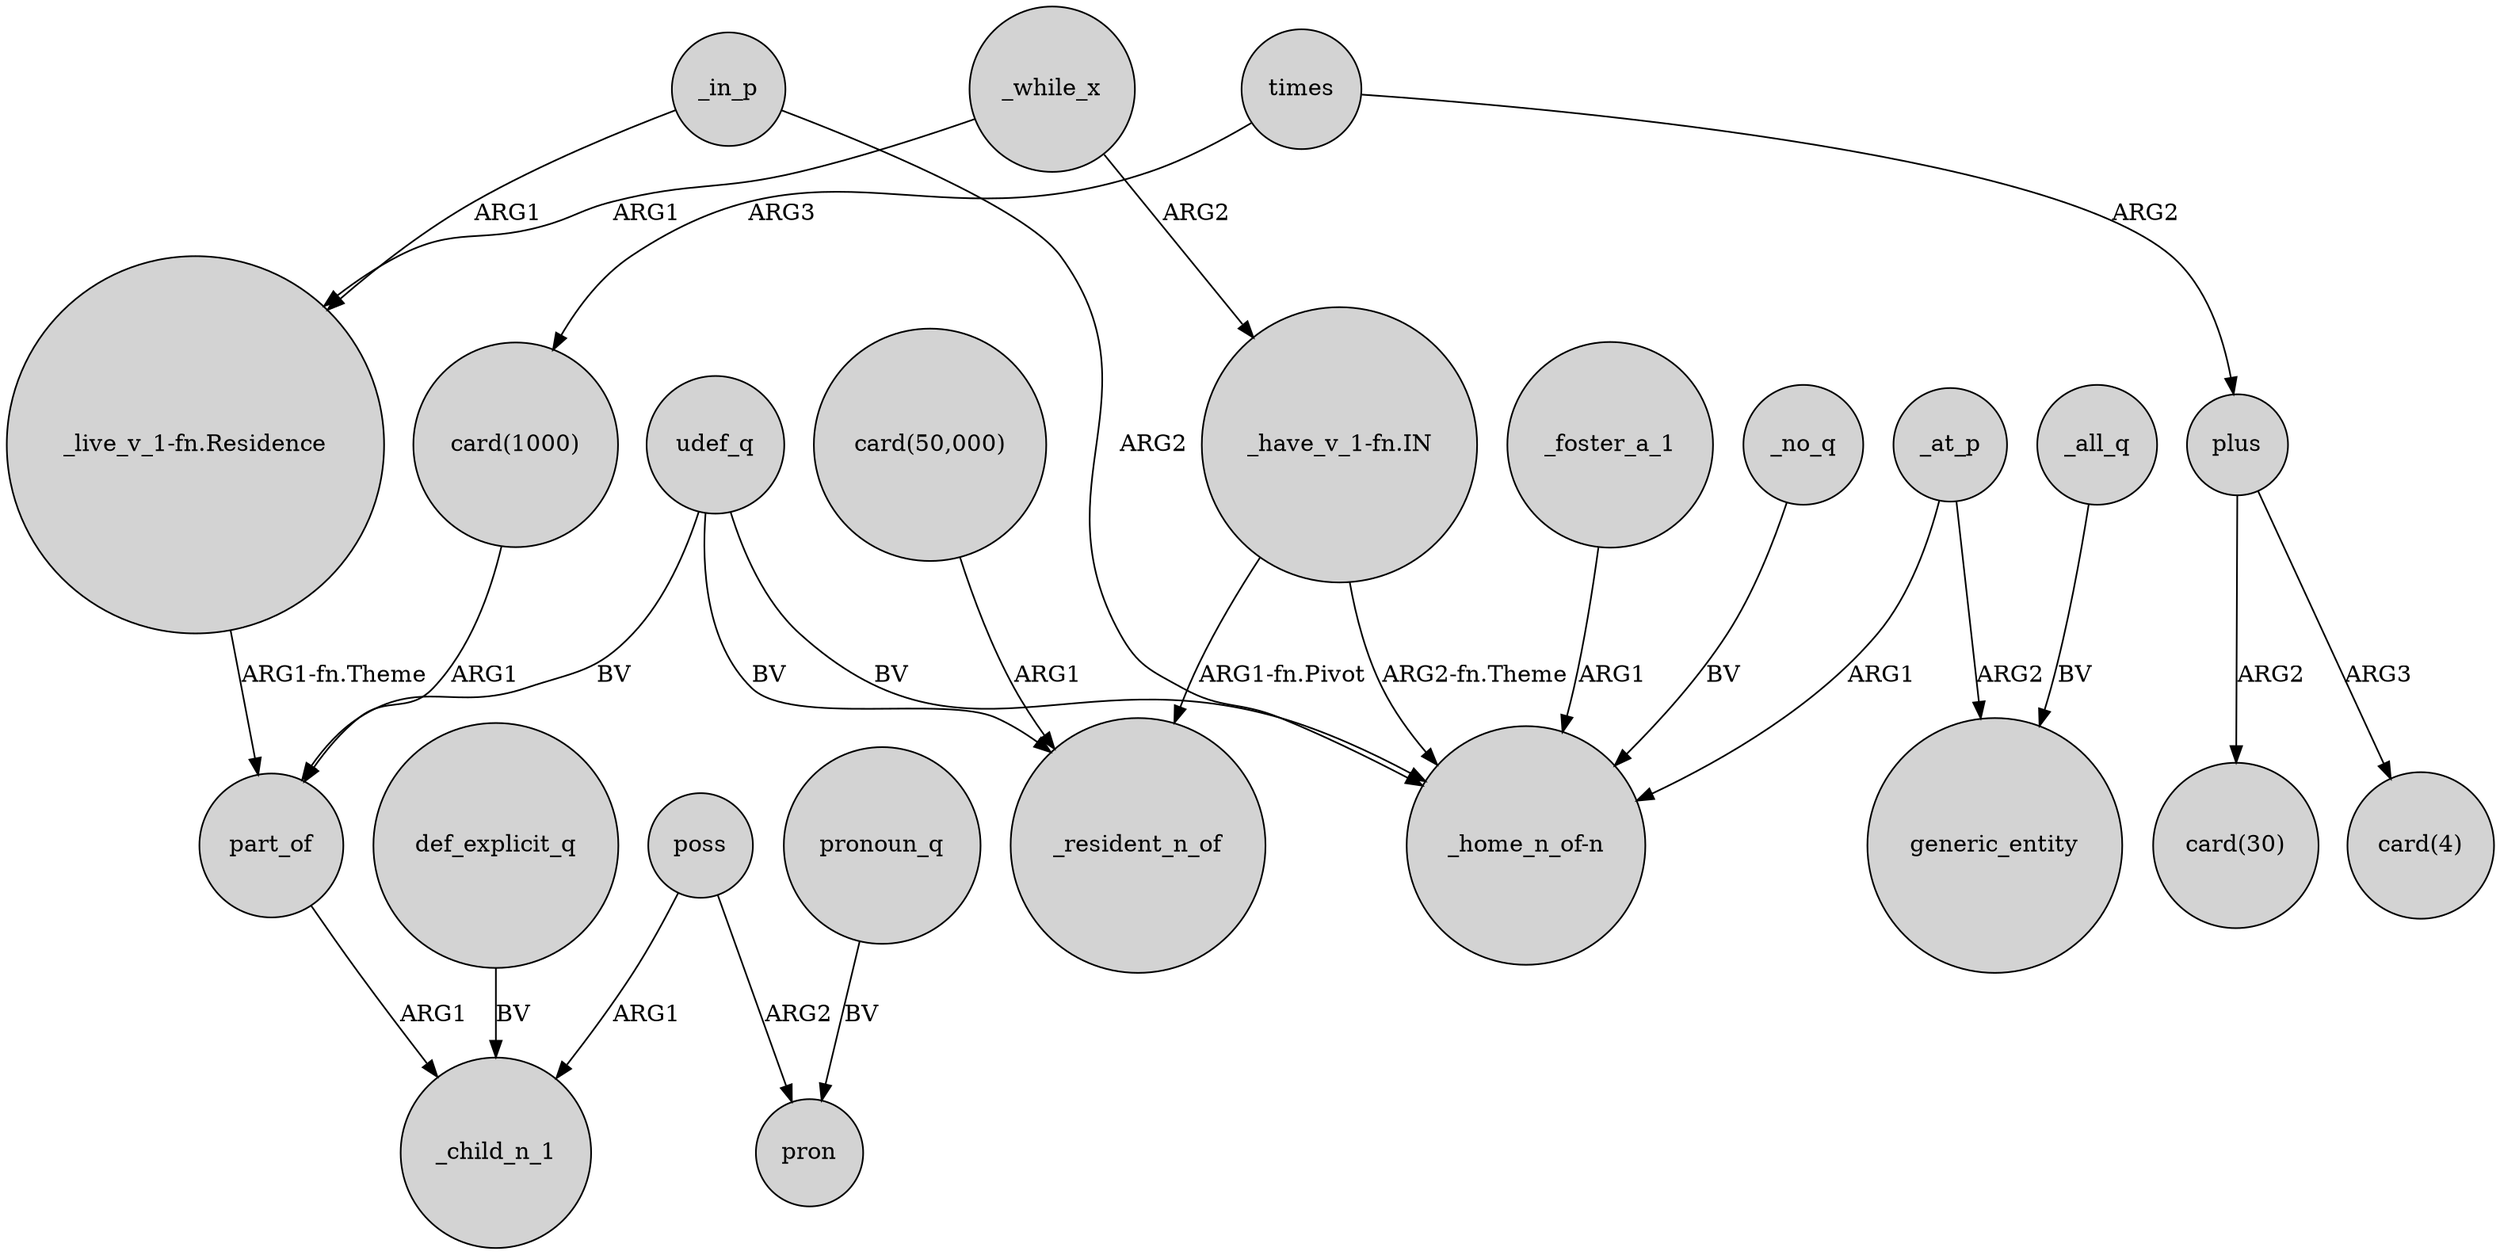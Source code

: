 digraph {
	node [shape=circle style=filled]
	udef_q -> part_of [label=BV]
	"_have_v_1-fn.IN" -> "_home_n_of-n" [label="ARG2-fn.Theme"]
	_in_p -> "_live_v_1-fn.Residence" [label=ARG1]
	_at_p -> "_home_n_of-n" [label=ARG1]
	poss -> pron [label=ARG2]
	_at_p -> generic_entity [label=ARG2]
	poss -> _child_n_1 [label=ARG1]
	"card(1000)" -> part_of [label=ARG1]
	udef_q -> "_home_n_of-n" [label=BV]
	"_have_v_1-fn.IN" -> _resident_n_of [label="ARG1-fn.Pivot"]
	times -> plus [label=ARG2]
	_while_x -> "_live_v_1-fn.Residence" [label=ARG1]
	_foster_a_1 -> "_home_n_of-n" [label=ARG1]
	"card(50,000)" -> _resident_n_of [label=ARG1]
	_all_q -> generic_entity [label=BV]
	pronoun_q -> pron [label=BV]
	udef_q -> _resident_n_of [label=BV]
	"_live_v_1-fn.Residence" -> part_of [label="ARG1-fn.Theme"]
	_no_q -> "_home_n_of-n" [label=BV]
	_in_p -> "_home_n_of-n" [label=ARG2]
	_while_x -> "_have_v_1-fn.IN" [label=ARG2]
	def_explicit_q -> _child_n_1 [label=BV]
	plus -> "card(30)" [label=ARG2]
	plus -> "card(4)" [label=ARG3]
	part_of -> _child_n_1 [label=ARG1]
	times -> "card(1000)" [label=ARG3]
}
